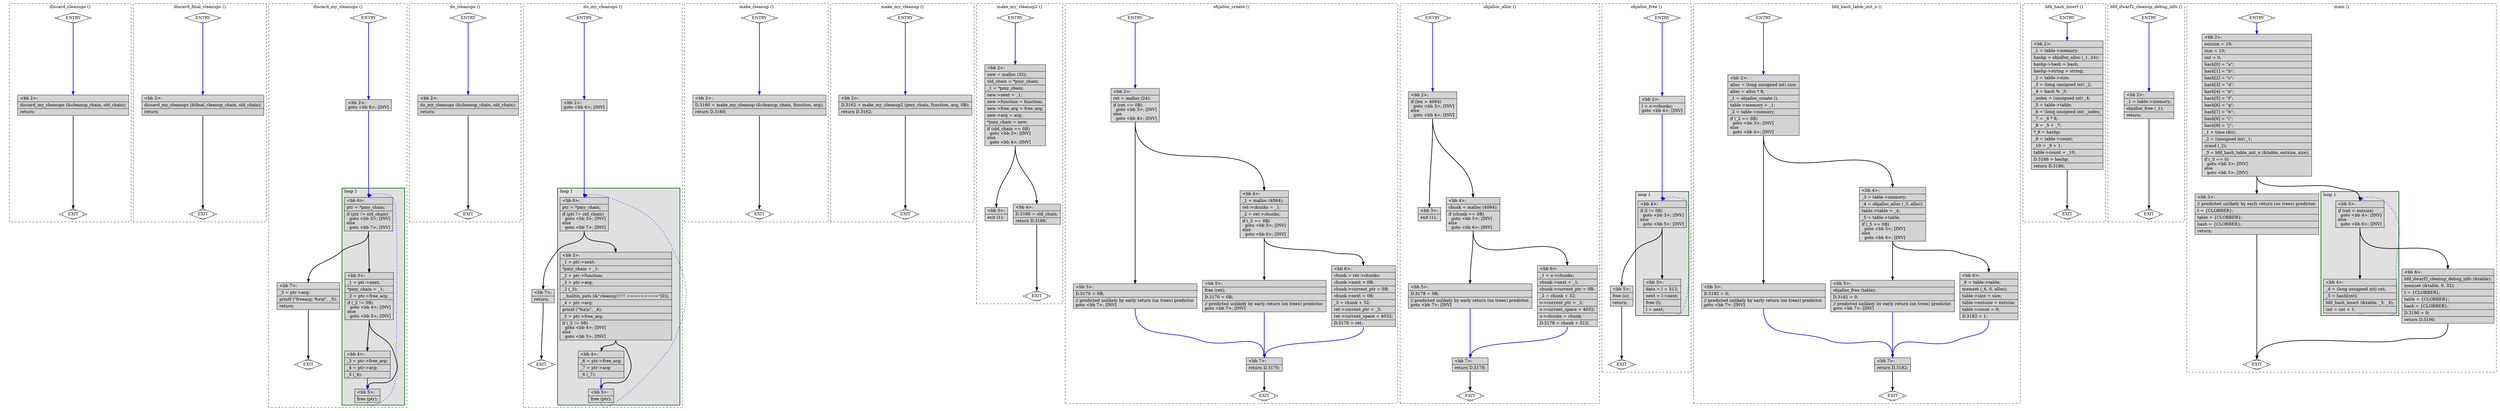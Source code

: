 digraph "test.o-binutils_leak_3.c.015t.cfg" {
overlap=false;
subgraph "cluster_discard_cleanups" {
	style="dashed";
	color="black";
	label="discard_cleanups ()";
	fn_22_basic_block_0 [shape=Mdiamond,style=filled,fillcolor=white,label="ENTRY"];

	fn_22_basic_block_1 [shape=Mdiamond,style=filled,fillcolor=white,label="EXIT"];

	fn_22_basic_block_2 [shape=record,style=filled,fillcolor=lightgrey,label="{\<bb\ 2\>:\l\
|discard_my_cleanups\ (&cleanup_chain,\ old_chain);\l\
|return;\l\
}"];

	fn_22_basic_block_0:s -> fn_22_basic_block_2:n [style="solid,bold",color=blue,weight=100,constraint=true];
	fn_22_basic_block_2:s -> fn_22_basic_block_1:n [style="solid,bold",color=black,weight=10,constraint=true];
	fn_22_basic_block_0:s -> fn_22_basic_block_1:n [style="invis",constraint=true];
}
subgraph "cluster_discard_final_cleanups" {
	style="dashed";
	color="black";
	label="discard_final_cleanups ()";
	fn_23_basic_block_0 [shape=Mdiamond,style=filled,fillcolor=white,label="ENTRY"];

	fn_23_basic_block_1 [shape=Mdiamond,style=filled,fillcolor=white,label="EXIT"];

	fn_23_basic_block_2 [shape=record,style=filled,fillcolor=lightgrey,label="{\<bb\ 2\>:\l\
|discard_my_cleanups\ (&final_cleanup_chain,\ old_chain);\l\
|return;\l\
}"];

	fn_23_basic_block_0:s -> fn_23_basic_block_2:n [style="solid,bold",color=blue,weight=100,constraint=true];
	fn_23_basic_block_2:s -> fn_23_basic_block_1:n [style="solid,bold",color=black,weight=10,constraint=true];
	fn_23_basic_block_0:s -> fn_23_basic_block_1:n [style="invis",constraint=true];
}
subgraph "cluster_discard_my_cleanups" {
	style="dashed";
	color="black";
	label="discard_my_cleanups ()";
	subgraph cluster_24_1 {
	style="filled";
	color="darkgreen";
	fillcolor="grey88";
	label="loop 1";
	labeljust=l;
	penwidth=2;
	fn_24_basic_block_6 [shape=record,style=filled,fillcolor=lightgrey,label="{\<bb\ 6\>:\l\
|ptr\ =\ *pmy_chain;\l\
|if\ (ptr\ !=\ old_chain)\l\
\ \ goto\ \<bb\ 3\>;\ [INV]\l\
else\l\
\ \ goto\ \<bb\ 7\>;\ [INV]\l\
}"];

	fn_24_basic_block_3 [shape=record,style=filled,fillcolor=lightgrey,label="{\<bb\ 3\>:\l\
|_1\ =\ ptr-\>next;\l\
|*pmy_chain\ =\ _1;\l\
|_2\ =\ ptr-\>free_arg;\l\
|if\ (_2\ !=\ 0B)\l\
\ \ goto\ \<bb\ 4\>;\ [INV]\l\
else\l\
\ \ goto\ \<bb\ 5\>;\ [INV]\l\
}"];

	fn_24_basic_block_4 [shape=record,style=filled,fillcolor=lightgrey,label="{\<bb\ 4\>:\l\
|_3\ =\ ptr-\>free_arg;\l\
|_4\ =\ ptr-\>arg;\l\
|_3\ (_4);\l\
}"];

	fn_24_basic_block_5 [shape=record,style=filled,fillcolor=lightgrey,label="{\<bb\ 5\>:\l\
|free\ (ptr);\l\
}"];

	}
	fn_24_basic_block_0 [shape=Mdiamond,style=filled,fillcolor=white,label="ENTRY"];

	fn_24_basic_block_1 [shape=Mdiamond,style=filled,fillcolor=white,label="EXIT"];

	fn_24_basic_block_2 [shape=record,style=filled,fillcolor=lightgrey,label="{\<bb\ 2\>:\l\
goto\ \<bb\ 6\>;\ [INV]\l\
}"];

	fn_24_basic_block_7 [shape=record,style=filled,fillcolor=lightgrey,label="{\<bb\ 7\>:\l\
|_5\ =\ ptr-\>arg;\l\
|printf\ (\"freearg:\ %x\\n\",\ _5);\l\
|return;\l\
}"];

	fn_24_basic_block_0:s -> fn_24_basic_block_2:n [style="solid,bold",color=blue,weight=100,constraint=true];
	fn_24_basic_block_2:s -> fn_24_basic_block_6:n [style="solid,bold",color=blue,weight=100,constraint=true];
	fn_24_basic_block_3:s -> fn_24_basic_block_4:n [style="solid,bold",color=black,weight=10,constraint=true];
	fn_24_basic_block_3:s -> fn_24_basic_block_5:n [style="solid,bold",color=black,weight=10,constraint=true];
	fn_24_basic_block_4:s -> fn_24_basic_block_5:n [style="solid,bold",color=blue,weight=100,constraint=true];
	fn_24_basic_block_5:s -> fn_24_basic_block_6:n [style="dotted,bold",color=blue,weight=10,constraint=false];
	fn_24_basic_block_6:s -> fn_24_basic_block_3:n [style="solid,bold",color=black,weight=10,constraint=true];
	fn_24_basic_block_6:s -> fn_24_basic_block_7:n [style="solid,bold",color=black,weight=10,constraint=true];
	fn_24_basic_block_7:s -> fn_24_basic_block_1:n [style="solid,bold",color=black,weight=10,constraint=true];
	fn_24_basic_block_0:s -> fn_24_basic_block_1:n [style="invis",constraint=true];
}
subgraph "cluster_do_cleanups" {
	style="dashed";
	color="black";
	label="do_cleanups ()";
	fn_26_basic_block_0 [shape=Mdiamond,style=filled,fillcolor=white,label="ENTRY"];

	fn_26_basic_block_1 [shape=Mdiamond,style=filled,fillcolor=white,label="EXIT"];

	fn_26_basic_block_2 [shape=record,style=filled,fillcolor=lightgrey,label="{\<bb\ 2\>:\l\
|do_my_cleanups\ (&cleanup_chain,\ old_chain);\l\
|return;\l\
}"];

	fn_26_basic_block_0:s -> fn_26_basic_block_2:n [style="solid,bold",color=blue,weight=100,constraint=true];
	fn_26_basic_block_2:s -> fn_26_basic_block_1:n [style="solid,bold",color=black,weight=10,constraint=true];
	fn_26_basic_block_0:s -> fn_26_basic_block_1:n [style="invis",constraint=true];
}
subgraph "cluster_do_my_cleanups" {
	style="dashed";
	color="black";
	label="do_my_cleanups ()";
	subgraph cluster_25_1 {
	style="filled";
	color="darkgreen";
	fillcolor="grey88";
	label="loop 1";
	labeljust=l;
	penwidth=2;
	fn_25_basic_block_6 [shape=record,style=filled,fillcolor=lightgrey,label="{\<bb\ 6\>:\l\
|ptr\ =\ *pmy_chain;\l\
|if\ (ptr\ !=\ old_chain)\l\
\ \ goto\ \<bb\ 3\>;\ [INV]\l\
else\l\
\ \ goto\ \<bb\ 7\>;\ [INV]\l\
}"];

	fn_25_basic_block_3 [shape=record,style=filled,fillcolor=lightgrey,label="{\<bb\ 3\>:\l\
|_1\ =\ ptr-\>next;\l\
|*pmy_chain\ =\ _1;\l\
|_2\ =\ ptr-\>function;\l\
|_3\ =\ ptr-\>arg;\l\
|_2\ (_3);\l\
|__builtin_puts\ (&\"cleanup!!!!!\ =========\"[0]);\l\
|_4\ =\ ptr-\>arg;\l\
|printf\ (\"%x\\n\",\ _4);\l\
|_5\ =\ ptr-\>free_arg;\l\
|if\ (_5\ !=\ 0B)\l\
\ \ goto\ \<bb\ 4\>;\ [INV]\l\
else\l\
\ \ goto\ \<bb\ 5\>;\ [INV]\l\
}"];

	fn_25_basic_block_4 [shape=record,style=filled,fillcolor=lightgrey,label="{\<bb\ 4\>:\l\
|_6\ =\ ptr-\>free_arg;\l\
|_7\ =\ ptr-\>arg;\l\
|_6\ (_7);\l\
}"];

	fn_25_basic_block_5 [shape=record,style=filled,fillcolor=lightgrey,label="{\<bb\ 5\>:\l\
|free\ (ptr);\l\
}"];

	}
	fn_25_basic_block_0 [shape=Mdiamond,style=filled,fillcolor=white,label="ENTRY"];

	fn_25_basic_block_1 [shape=Mdiamond,style=filled,fillcolor=white,label="EXIT"];

	fn_25_basic_block_2 [shape=record,style=filled,fillcolor=lightgrey,label="{\<bb\ 2\>:\l\
goto\ \<bb\ 6\>;\ [INV]\l\
}"];

	fn_25_basic_block_7 [shape=record,style=filled,fillcolor=lightgrey,label="{\<bb\ 7\>:\l\
|return;\l\
}"];

	fn_25_basic_block_0:s -> fn_25_basic_block_2:n [style="solid,bold",color=blue,weight=100,constraint=true];
	fn_25_basic_block_2:s -> fn_25_basic_block_6:n [style="solid,bold",color=blue,weight=100,constraint=true];
	fn_25_basic_block_3:s -> fn_25_basic_block_4:n [style="solid,bold",color=black,weight=10,constraint=true];
	fn_25_basic_block_3:s -> fn_25_basic_block_5:n [style="solid,bold",color=black,weight=10,constraint=true];
	fn_25_basic_block_4:s -> fn_25_basic_block_5:n [style="solid,bold",color=blue,weight=100,constraint=true];
	fn_25_basic_block_5:s -> fn_25_basic_block_6:n [style="dotted,bold",color=blue,weight=10,constraint=false];
	fn_25_basic_block_6:s -> fn_25_basic_block_3:n [style="solid,bold",color=black,weight=10,constraint=true];
	fn_25_basic_block_6:s -> fn_25_basic_block_7:n [style="solid,bold",color=black,weight=10,constraint=true];
	fn_25_basic_block_7:s -> fn_25_basic_block_1:n [style="solid,bold",color=black,weight=10,constraint=true];
	fn_25_basic_block_0:s -> fn_25_basic_block_1:n [style="invis",constraint=true];
}
subgraph "cluster_make_cleanup" {
	style="dashed";
	color="black";
	label="make_cleanup ()";
	fn_29_basic_block_0 [shape=Mdiamond,style=filled,fillcolor=white,label="ENTRY"];

	fn_29_basic_block_1 [shape=Mdiamond,style=filled,fillcolor=white,label="EXIT"];

	fn_29_basic_block_2 [shape=record,style=filled,fillcolor=lightgrey,label="{\<bb\ 2\>:\l\
|D.3160\ =\ make_my_cleanup\ (&cleanup_chain,\ function,\ arg);\l\
|return\ D.3160;\l\
}"];

	fn_29_basic_block_0:s -> fn_29_basic_block_2:n [style="solid,bold",color=blue,weight=100,constraint=true];
	fn_29_basic_block_2:s -> fn_29_basic_block_1:n [style="solid,bold",color=black,weight=10,constraint=true];
	fn_29_basic_block_0:s -> fn_29_basic_block_1:n [style="invis",constraint=true];
}
subgraph "cluster_make_my_cleanup" {
	style="dashed";
	color="black";
	label="make_my_cleanup ()";
	fn_28_basic_block_0 [shape=Mdiamond,style=filled,fillcolor=white,label="ENTRY"];

	fn_28_basic_block_1 [shape=Mdiamond,style=filled,fillcolor=white,label="EXIT"];

	fn_28_basic_block_2 [shape=record,style=filled,fillcolor=lightgrey,label="{\<bb\ 2\>:\l\
|D.3162\ =\ make_my_cleanup2\ (pmy_chain,\ function,\ arg,\ 0B);\l\
|return\ D.3162;\l\
}"];

	fn_28_basic_block_0:s -> fn_28_basic_block_2:n [style="solid,bold",color=blue,weight=100,constraint=true];
	fn_28_basic_block_2:s -> fn_28_basic_block_1:n [style="solid,bold",color=black,weight=10,constraint=true];
	fn_28_basic_block_0:s -> fn_28_basic_block_1:n [style="invis",constraint=true];
}
subgraph "cluster_make_my_cleanup2" {
	style="dashed";
	color="black";
	label="make_my_cleanup2 ()";
	fn_27_basic_block_0 [shape=Mdiamond,style=filled,fillcolor=white,label="ENTRY"];

	fn_27_basic_block_1 [shape=Mdiamond,style=filled,fillcolor=white,label="EXIT"];

	fn_27_basic_block_2 [shape=record,style=filled,fillcolor=lightgrey,label="{\<bb\ 2\>:\l\
|new\ =\ malloc\ (32);\l\
|old_chain\ =\ *pmy_chain;\l\
|_1\ =\ *pmy_chain;\l\
|new-\>next\ =\ _1;\l\
|new-\>function\ =\ function;\l\
|new-\>free_arg\ =\ free_arg;\l\
|new-\>arg\ =\ arg;\l\
|*pmy_chain\ =\ new;\l\
|if\ (old_chain\ ==\ 0B)\l\
\ \ goto\ \<bb\ 3\>;\ [INV]\l\
else\l\
\ \ goto\ \<bb\ 4\>;\ [INV]\l\
}"];

	fn_27_basic_block_3 [shape=record,style=filled,fillcolor=lightgrey,label="{\<bb\ 3\>:\l\
|exit\ (1);\l\
}"];

	fn_27_basic_block_4 [shape=record,style=filled,fillcolor=lightgrey,label="{\<bb\ 4\>:\l\
|D.3166\ =\ old_chain;\l\
|return\ D.3166;\l\
}"];

	fn_27_basic_block_0:s -> fn_27_basic_block_2:n [style="solid,bold",color=blue,weight=100,constraint=true];
	fn_27_basic_block_2:s -> fn_27_basic_block_3:n [style="solid,bold",color=black,weight=10,constraint=true];
	fn_27_basic_block_2:s -> fn_27_basic_block_4:n [style="solid,bold",color=black,weight=10,constraint=true];
	fn_27_basic_block_4:s -> fn_27_basic_block_1:n [style="solid,bold",color=black,weight=10,constraint=true];
	fn_27_basic_block_0:s -> fn_27_basic_block_1:n [style="invis",constraint=true];
}
subgraph "cluster_objalloc_create" {
	style="dashed";
	color="black";
	label="objalloc_create ()";
	fn_30_basic_block_0 [shape=Mdiamond,style=filled,fillcolor=white,label="ENTRY"];

	fn_30_basic_block_1 [shape=Mdiamond,style=filled,fillcolor=white,label="EXIT"];

	fn_30_basic_block_2 [shape=record,style=filled,fillcolor=lightgrey,label="{\<bb\ 2\>:\l\
|ret\ =\ malloc\ (24);\l\
|if\ (ret\ ==\ 0B)\l\
\ \ goto\ \<bb\ 3\>;\ [INV]\l\
else\l\
\ \ goto\ \<bb\ 4\>;\ [INV]\l\
}"];

	fn_30_basic_block_3 [shape=record,style=filled,fillcolor=lightgrey,label="{\<bb\ 3\>:\l\
|D.3170\ =\ 0B;\l\
|//\ predicted\ unlikely\ by\ early\ return\ (on\ trees)\ predictor.\l\
goto\ \<bb\ 7\>;\ [INV]\l\
}"];

	fn_30_basic_block_4 [shape=record,style=filled,fillcolor=lightgrey,label="{\<bb\ 4\>:\l\
|_1\ =\ malloc\ (4064);\l\
|ret-\>chunks\ =\ _1;\l\
|_2\ =\ ret-\>chunks;\l\
|if\ (_2\ ==\ 0B)\l\
\ \ goto\ \<bb\ 5\>;\ [INV]\l\
else\l\
\ \ goto\ \<bb\ 6\>;\ [INV]\l\
}"];

	fn_30_basic_block_5 [shape=record,style=filled,fillcolor=lightgrey,label="{\<bb\ 5\>:\l\
|free\ (ret);\l\
|D.3170\ =\ 0B;\l\
|//\ predicted\ unlikely\ by\ early\ return\ (on\ trees)\ predictor.\l\
goto\ \<bb\ 7\>;\ [INV]\l\
}"];

	fn_30_basic_block_6 [shape=record,style=filled,fillcolor=lightgrey,label="{\<bb\ 6\>:\l\
|chunk\ =\ ret-\>chunks;\l\
|chunk-\>next\ =\ 0B;\l\
|chunk-\>current_ptr\ =\ 0B;\l\
|chunk-\>next\ =\ 0B;\l\
|_3\ =\ chunk\ +\ 32;\l\
|ret-\>current_ptr\ =\ _3;\l\
|ret-\>current_space\ =\ 4032;\l\
|D.3170\ =\ ret;\l\
}"];

	fn_30_basic_block_7 [shape=record,style=filled,fillcolor=lightgrey,label="{\<bb\ 7\>:\l\
|return\ D.3170;\l\
}"];

	fn_30_basic_block_0:s -> fn_30_basic_block_2:n [style="solid,bold",color=blue,weight=100,constraint=true];
	fn_30_basic_block_2:s -> fn_30_basic_block_3:n [style="solid,bold",color=black,weight=10,constraint=true];
	fn_30_basic_block_2:s -> fn_30_basic_block_4:n [style="solid,bold",color=black,weight=10,constraint=true];
	fn_30_basic_block_3:s -> fn_30_basic_block_7:n [style="solid,bold",color=blue,weight=100,constraint=true];
	fn_30_basic_block_4:s -> fn_30_basic_block_5:n [style="solid,bold",color=black,weight=10,constraint=true];
	fn_30_basic_block_4:s -> fn_30_basic_block_6:n [style="solid,bold",color=black,weight=10,constraint=true];
	fn_30_basic_block_5:s -> fn_30_basic_block_7:n [style="solid,bold",color=blue,weight=100,constraint=true];
	fn_30_basic_block_6:s -> fn_30_basic_block_7:n [style="solid,bold",color=blue,weight=100,constraint=true];
	fn_30_basic_block_7:s -> fn_30_basic_block_1:n [style="solid,bold",color=black,weight=10,constraint=true];
	fn_30_basic_block_0:s -> fn_30_basic_block_1:n [style="invis",constraint=true];
}
subgraph "cluster_objalloc_alloc" {
	style="dashed";
	color="black";
	label="objalloc_alloc ()";
	fn_31_basic_block_0 [shape=Mdiamond,style=filled,fillcolor=white,label="ENTRY"];

	fn_31_basic_block_1 [shape=Mdiamond,style=filled,fillcolor=white,label="EXIT"];

	fn_31_basic_block_2 [shape=record,style=filled,fillcolor=lightgrey,label="{\<bb\ 2\>:\l\
|if\ (len\ \>\ 4064)\l\
\ \ goto\ \<bb\ 3\>;\ [INV]\l\
else\l\
\ \ goto\ \<bb\ 4\>;\ [INV]\l\
}"];

	fn_31_basic_block_3 [shape=record,style=filled,fillcolor=lightgrey,label="{\<bb\ 3\>:\l\
|exit\ (1);\l\
}"];

	fn_31_basic_block_4 [shape=record,style=filled,fillcolor=lightgrey,label="{\<bb\ 4\>:\l\
|chunk\ =\ malloc\ (4064);\l\
|if\ (chunk\ ==\ 0B)\l\
\ \ goto\ \<bb\ 5\>;\ [INV]\l\
else\l\
\ \ goto\ \<bb\ 6\>;\ [INV]\l\
}"];

	fn_31_basic_block_5 [shape=record,style=filled,fillcolor=lightgrey,label="{\<bb\ 5\>:\l\
|D.3178\ =\ 0B;\l\
|//\ predicted\ unlikely\ by\ early\ return\ (on\ trees)\ predictor.\l\
goto\ \<bb\ 7\>;\ [INV]\l\
}"];

	fn_31_basic_block_6 [shape=record,style=filled,fillcolor=lightgrey,label="{\<bb\ 6\>:\l\
|_1\ =\ o-\>chunks;\l\
|chunk-\>next\ =\ _1;\l\
|chunk-\>current_ptr\ =\ 0B;\l\
|_2\ =\ chunk\ +\ 32;\l\
|o-\>current_ptr\ =\ _2;\l\
|o-\>current_space\ =\ 4032;\l\
|o-\>chunks\ =\ chunk;\l\
|D.3178\ =\ chunk\ +\ 512;\l\
}"];

	fn_31_basic_block_7 [shape=record,style=filled,fillcolor=lightgrey,label="{\<bb\ 7\>:\l\
|return\ D.3178;\l\
}"];

	fn_31_basic_block_0:s -> fn_31_basic_block_2:n [style="solid,bold",color=blue,weight=100,constraint=true];
	fn_31_basic_block_2:s -> fn_31_basic_block_3:n [style="solid,bold",color=black,weight=10,constraint=true];
	fn_31_basic_block_2:s -> fn_31_basic_block_4:n [style="solid,bold",color=black,weight=10,constraint=true];
	fn_31_basic_block_4:s -> fn_31_basic_block_5:n [style="solid,bold",color=black,weight=10,constraint=true];
	fn_31_basic_block_4:s -> fn_31_basic_block_6:n [style="solid,bold",color=black,weight=10,constraint=true];
	fn_31_basic_block_5:s -> fn_31_basic_block_7:n [style="solid,bold",color=blue,weight=100,constraint=true];
	fn_31_basic_block_6:s -> fn_31_basic_block_7:n [style="solid,bold",color=blue,weight=100,constraint=true];
	fn_31_basic_block_7:s -> fn_31_basic_block_1:n [style="solid,bold",color=black,weight=10,constraint=true];
	fn_31_basic_block_0:s -> fn_31_basic_block_1:n [style="invis",constraint=true];
}
subgraph "cluster_objalloc_free" {
	style="dashed";
	color="black";
	label="objalloc_free ()";
	subgraph cluster_32_1 {
	style="filled";
	color="darkgreen";
	fillcolor="grey88";
	label="loop 1";
	labeljust=l;
	penwidth=2;
	fn_32_basic_block_4 [shape=record,style=filled,fillcolor=lightgrey,label="{\<bb\ 4\>:\l\
|if\ (l\ !=\ 0B)\l\
\ \ goto\ \<bb\ 3\>;\ [INV]\l\
else\l\
\ \ goto\ \<bb\ 5\>;\ [INV]\l\
}"];

	fn_32_basic_block_3 [shape=record,style=filled,fillcolor=lightgrey,label="{\<bb\ 3\>:\l\
|data\ =\ l\ +\ 512;\l\
|next\ =\ l-\>next;\l\
|free\ (l);\l\
|l\ =\ next;\l\
}"];

	}
	fn_32_basic_block_0 [shape=Mdiamond,style=filled,fillcolor=white,label="ENTRY"];

	fn_32_basic_block_1 [shape=Mdiamond,style=filled,fillcolor=white,label="EXIT"];

	fn_32_basic_block_2 [shape=record,style=filled,fillcolor=lightgrey,label="{\<bb\ 2\>:\l\
|l\ =\ o-\>chunks;\l\
goto\ \<bb\ 4\>;\ [INV]\l\
}"];

	fn_32_basic_block_5 [shape=record,style=filled,fillcolor=lightgrey,label="{\<bb\ 5\>:\l\
|free\ (o);\l\
|return;\l\
}"];

	fn_32_basic_block_0:s -> fn_32_basic_block_2:n [style="solid,bold",color=blue,weight=100,constraint=true];
	fn_32_basic_block_2:s -> fn_32_basic_block_4:n [style="solid,bold",color=blue,weight=100,constraint=true];
	fn_32_basic_block_3:s -> fn_32_basic_block_4:n [style="dotted,bold",color=blue,weight=10,constraint=false];
	fn_32_basic_block_4:s -> fn_32_basic_block_3:n [style="solid,bold",color=black,weight=10,constraint=true];
	fn_32_basic_block_4:s -> fn_32_basic_block_5:n [style="solid,bold",color=black,weight=10,constraint=true];
	fn_32_basic_block_5:s -> fn_32_basic_block_1:n [style="solid,bold",color=black,weight=10,constraint=true];
	fn_32_basic_block_0:s -> fn_32_basic_block_1:n [style="invis",constraint=true];
}
subgraph "cluster_bfd_hash_table_init_n" {
	style="dashed";
	color="black";
	label="bfd_hash_table_init_n ()";
	fn_33_basic_block_0 [shape=Mdiamond,style=filled,fillcolor=white,label="ENTRY"];

	fn_33_basic_block_1 [shape=Mdiamond,style=filled,fillcolor=white,label="EXIT"];

	fn_33_basic_block_2 [shape=record,style=filled,fillcolor=lightgrey,label="{\<bb\ 2\>:\l\
|alloc\ =\ (long\ unsigned\ int)\ size;\l\
|alloc\ =\ alloc\ *\ 8;\l\
|_1\ =\ objalloc_create\ ();\l\
|table-\>memory\ =\ _1;\l\
|_2\ =\ table-\>memory;\l\
|if\ (_2\ ==\ 0B)\l\
\ \ goto\ \<bb\ 3\>;\ [INV]\l\
else\l\
\ \ goto\ \<bb\ 4\>;\ [INV]\l\
}"];

	fn_33_basic_block_3 [shape=record,style=filled,fillcolor=lightgrey,label="{\<bb\ 3\>:\l\
|D.3182\ =\ 0;\l\
|//\ predicted\ unlikely\ by\ early\ return\ (on\ trees)\ predictor.\l\
goto\ \<bb\ 7\>;\ [INV]\l\
}"];

	fn_33_basic_block_4 [shape=record,style=filled,fillcolor=lightgrey,label="{\<bb\ 4\>:\l\
|_3\ =\ table-\>memory;\l\
|_4\ =\ objalloc_alloc\ (_3,\ alloc);\l\
|table-\>table\ =\ _4;\l\
|_5\ =\ table-\>table;\l\
|if\ (_5\ ==\ 0B)\l\
\ \ goto\ \<bb\ 5\>;\ [INV]\l\
else\l\
\ \ goto\ \<bb\ 6\>;\ [INV]\l\
}"];

	fn_33_basic_block_5 [shape=record,style=filled,fillcolor=lightgrey,label="{\<bb\ 5\>:\l\
|objalloc_free\ (table);\l\
|D.3182\ =\ 0;\l\
|//\ predicted\ unlikely\ by\ early\ return\ (on\ trees)\ predictor.\l\
goto\ \<bb\ 7\>;\ [INV]\l\
}"];

	fn_33_basic_block_6 [shape=record,style=filled,fillcolor=lightgrey,label="{\<bb\ 6\>:\l\
|_6\ =\ table-\>table;\l\
|memset\ (_6,\ 0,\ alloc);\l\
|table-\>size\ =\ size;\l\
|table-\>entsize\ =\ entsize;\l\
|table-\>count\ =\ 0;\l\
|D.3182\ =\ 1;\l\
}"];

	fn_33_basic_block_7 [shape=record,style=filled,fillcolor=lightgrey,label="{\<bb\ 7\>:\l\
|return\ D.3182;\l\
}"];

	fn_33_basic_block_0:s -> fn_33_basic_block_2:n [style="solid,bold",color=blue,weight=100,constraint=true];
	fn_33_basic_block_2:s -> fn_33_basic_block_3:n [style="solid,bold",color=black,weight=10,constraint=true];
	fn_33_basic_block_2:s -> fn_33_basic_block_4:n [style="solid,bold",color=black,weight=10,constraint=true];
	fn_33_basic_block_3:s -> fn_33_basic_block_7:n [style="solid,bold",color=blue,weight=100,constraint=true];
	fn_33_basic_block_4:s -> fn_33_basic_block_5:n [style="solid,bold",color=black,weight=10,constraint=true];
	fn_33_basic_block_4:s -> fn_33_basic_block_6:n [style="solid,bold",color=black,weight=10,constraint=true];
	fn_33_basic_block_5:s -> fn_33_basic_block_7:n [style="solid,bold",color=blue,weight=100,constraint=true];
	fn_33_basic_block_6:s -> fn_33_basic_block_7:n [style="solid,bold",color=blue,weight=100,constraint=true];
	fn_33_basic_block_7:s -> fn_33_basic_block_1:n [style="solid,bold",color=black,weight=10,constraint=true];
	fn_33_basic_block_0:s -> fn_33_basic_block_1:n [style="invis",constraint=true];
}
subgraph "cluster_bfd_hash_insert" {
	style="dashed";
	color="black";
	label="bfd_hash_insert ()";
	fn_34_basic_block_0 [shape=Mdiamond,style=filled,fillcolor=white,label="ENTRY"];

	fn_34_basic_block_1 [shape=Mdiamond,style=filled,fillcolor=white,label="EXIT"];

	fn_34_basic_block_2 [shape=record,style=filled,fillcolor=lightgrey,label="{\<bb\ 2\>:\l\
|_1\ =\ table-\>memory;\l\
|hashp\ =\ objalloc_alloc\ (_1,\ 24);\l\
|hashp-\>hash\ =\ hash;\l\
|hashp-\>string\ =\ string;\l\
|_2\ =\ table-\>size;\l\
|_3\ =\ (long\ unsigned\ int)\ _2;\l\
|_4\ =\ hash\ %\ _3;\l\
|_index\ =\ (unsigned\ int)\ _4;\l\
|_5\ =\ table-\>table;\l\
|_6\ =\ (long\ unsigned\ int)\ _index;\l\
|_7\ =\ _6\ *\ 8;\l\
|_8\ =\ _5\ +\ _7;\l\
|*_8\ =\ hashp;\l\
|_9\ =\ table-\>count;\l\
|_10\ =\ _9\ +\ 1;\l\
|table-\>count\ =\ _10;\l\
|D.3186\ =\ hashp;\l\
|return\ D.3186;\l\
}"];

	fn_34_basic_block_0:s -> fn_34_basic_block_2:n [style="solid,bold",color=blue,weight=100,constraint=true];
	fn_34_basic_block_2:s -> fn_34_basic_block_1:n [style="solid,bold",color=black,weight=10,constraint=true];
	fn_34_basic_block_0:s -> fn_34_basic_block_1:n [style="invis",constraint=true];
}
subgraph "cluster_bfd_dwarf2_cleanup_debug_info" {
	style="dashed";
	color="black";
	label="bfd_dwarf2_cleanup_debug_info ()";
	fn_35_basic_block_0 [shape=Mdiamond,style=filled,fillcolor=white,label="ENTRY"];

	fn_35_basic_block_1 [shape=Mdiamond,style=filled,fillcolor=white,label="EXIT"];

	fn_35_basic_block_2 [shape=record,style=filled,fillcolor=lightgrey,label="{\<bb\ 2\>:\l\
|_1\ =\ table-\>memory;\l\
|objalloc_free\ (_1);\l\
|return;\l\
}"];

	fn_35_basic_block_0:s -> fn_35_basic_block_2:n [style="solid,bold",color=blue,weight=100,constraint=true];
	fn_35_basic_block_2:s -> fn_35_basic_block_1:n [style="solid,bold",color=black,weight=10,constraint=true];
	fn_35_basic_block_0:s -> fn_35_basic_block_1:n [style="invis",constraint=true];
}
subgraph "cluster_main" {
	style="dashed";
	color="black";
	label="main ()";
	subgraph cluster_36_1 {
	style="filled";
	color="darkgreen";
	fillcolor="grey88";
	label="loop 1";
	labeljust=l;
	penwidth=2;
	fn_36_basic_block_5 [shape=record,style=filled,fillcolor=lightgrey,label="{\<bb\ 5\>:\l\
|if\ (cnt\ \<\ entsize)\l\
\ \ goto\ \<bb\ 4\>;\ [INV]\l\
else\l\
\ \ goto\ \<bb\ 6\>;\ [INV]\l\
}"];

	fn_36_basic_block_4 [shape=record,style=filled,fillcolor=lightgrey,label="{\<bb\ 4\>:\l\
|_4\ =\ (long\ unsigned\ int)\ cnt;\l\
|_5\ =\ hash[cnt];\l\
|bfd_hash_insert\ (&table,\ _5,\ _4);\l\
|cnt\ =\ cnt\ +\ 1;\l\
}"];

	}
	fn_36_basic_block_0 [shape=Mdiamond,style=filled,fillcolor=white,label="ENTRY"];

	fn_36_basic_block_1 [shape=Mdiamond,style=filled,fillcolor=white,label="EXIT"];

	fn_36_basic_block_2 [shape=record,style=filled,fillcolor=lightgrey,label="{\<bb\ 2\>:\l\
|entsize\ =\ 10;\l\
|size\ =\ 10;\l\
|cnt\ =\ 0;\l\
|hash[0]\ =\ \"a\";\l\
|hash[1]\ =\ \"b\";\l\
|hash[2]\ =\ \"c\";\l\
|hash[3]\ =\ \"d\";\l\
|hash[4]\ =\ \"e\";\l\
|hash[5]\ =\ \"f\";\l\
|hash[6]\ =\ \"g\";\l\
|hash[7]\ =\ \"h\";\l\
|hash[8]\ =\ \"i\";\l\
|hash[9]\ =\ \"j\";\l\
|_1\ =\ time\ (&t);\l\
|_2\ =\ (unsigned\ int)\ _1;\l\
|srand\ (_2);\l\
|_3\ =\ bfd_hash_table_init_n\ (&table,\ entsize,\ size);\l\
|if\ (_3\ ==\ 0)\l\
\ \ goto\ \<bb\ 3\>;\ [INV]\l\
else\l\
\ \ goto\ \<bb\ 5\>;\ [INV]\l\
}"];

	fn_36_basic_block_3 [shape=record,style=filled,fillcolor=lightgrey,label="{\<bb\ 3\>:\l\
|//\ predicted\ unlikely\ by\ early\ return\ (on\ trees)\ predictor.\l\
|t\ =\ \{CLOBBER\};\l\
|table\ =\ \{CLOBBER\};\l\
|hash\ =\ \{CLOBBER\};\l\
|return;\l\
}"];

	fn_36_basic_block_6 [shape=record,style=filled,fillcolor=lightgrey,label="{\<bb\ 6\>:\l\
|bfd_dwarf2_cleanup_debug_info\ (&table);\l\
|memset\ (&table,\ 0,\ 32);\l\
|t\ =\ \{CLOBBER\};\l\
|table\ =\ \{CLOBBER\};\l\
|hash\ =\ \{CLOBBER\};\l\
|D.3190\ =\ 0;\l\
|return\ D.3190;\l\
}"];

	fn_36_basic_block_0:s -> fn_36_basic_block_2:n [style="solid,bold",color=blue,weight=100,constraint=true];
	fn_36_basic_block_2:s -> fn_36_basic_block_3:n [style="solid,bold",color=black,weight=10,constraint=true];
	fn_36_basic_block_2:s -> fn_36_basic_block_5:n [style="solid,bold",color=black,weight=10,constraint=true];
	fn_36_basic_block_3:s -> fn_36_basic_block_1:n [style="solid,bold",color=black,weight=10,constraint=true];
	fn_36_basic_block_4:s -> fn_36_basic_block_5:n [style="dotted,bold",color=blue,weight=10,constraint=false];
	fn_36_basic_block_5:s -> fn_36_basic_block_4:n [style="solid,bold",color=black,weight=10,constraint=true];
	fn_36_basic_block_5:s -> fn_36_basic_block_6:n [style="solid,bold",color=black,weight=10,constraint=true];
	fn_36_basic_block_6:s -> fn_36_basic_block_1:n [style="solid,bold",color=black,weight=10,constraint=true];
	fn_36_basic_block_0:s -> fn_36_basic_block_1:n [style="invis",constraint=true];
}
}
